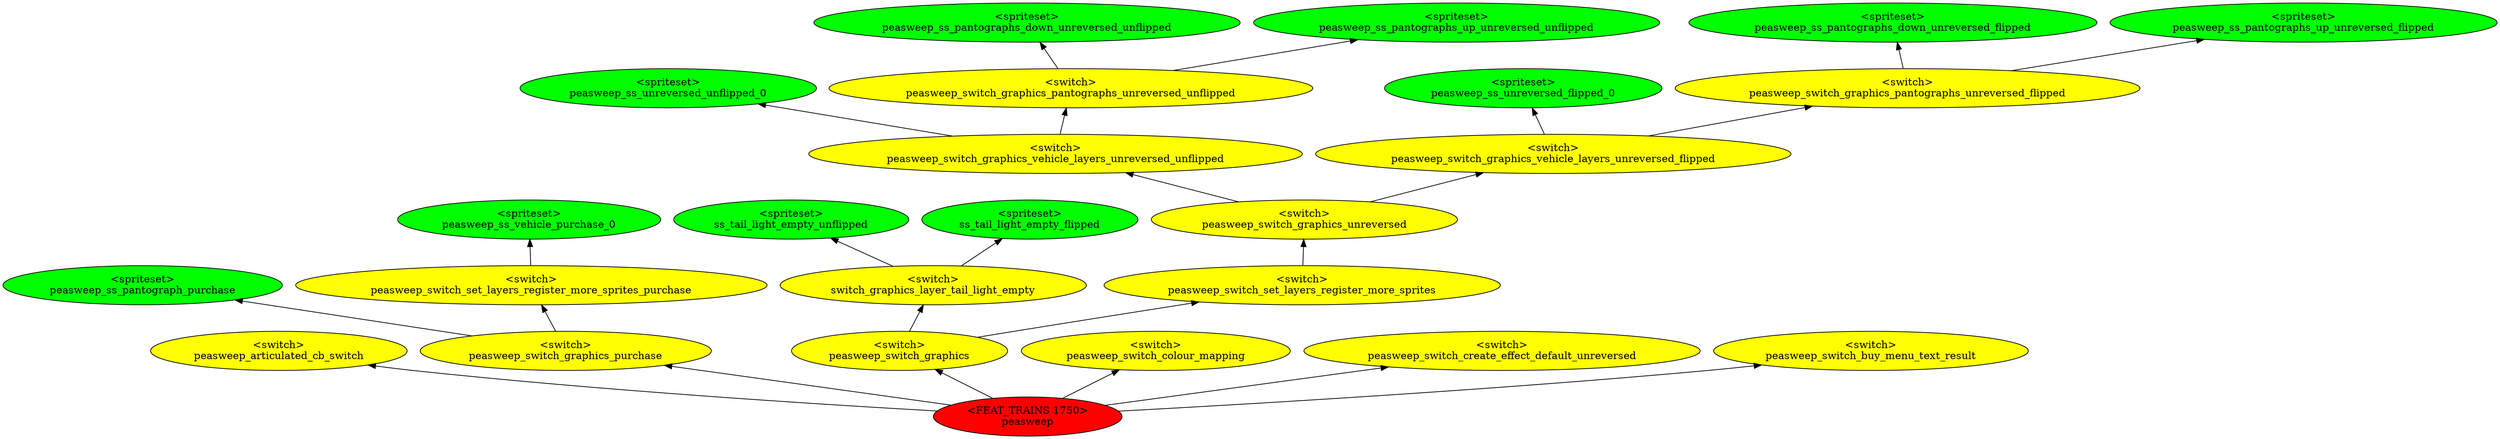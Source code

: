 digraph {
rankdir="BT"
ss_tail_light_empty_unflipped [fillcolor=green style="filled" label="<spriteset>\nss_tail_light_empty_unflipped"]
ss_tail_light_empty_flipped [fillcolor=green style="filled" label="<spriteset>\nss_tail_light_empty_flipped"]
switch_graphics_layer_tail_light_empty [fillcolor=yellow style="filled" label="<switch>\nswitch_graphics_layer_tail_light_empty"]
peasweep_articulated_cb_switch [fillcolor=yellow style="filled" label="<switch>\npeasweep_articulated_cb_switch"]
peasweep_ss_unreversed_unflipped_0 [fillcolor=green style="filled" label="<spriteset>\npeasweep_ss_unreversed_unflipped_0"]
peasweep_ss_pantographs_down_unreversed_unflipped [fillcolor=green style="filled" label="<spriteset>\npeasweep_ss_pantographs_down_unreversed_unflipped"]
peasweep_ss_pantographs_up_unreversed_unflipped [fillcolor=green style="filled" label="<spriteset>\npeasweep_ss_pantographs_up_unreversed_unflipped"]
peasweep_switch_graphics_pantographs_unreversed_unflipped [fillcolor=yellow style="filled" label="<switch>\npeasweep_switch_graphics_pantographs_unreversed_unflipped"]
peasweep_switch_graphics_vehicle_layers_unreversed_unflipped [fillcolor=yellow style="filled" label="<switch>\npeasweep_switch_graphics_vehicle_layers_unreversed_unflipped"]
peasweep_ss_unreversed_flipped_0 [fillcolor=green style="filled" label="<spriteset>\npeasweep_ss_unreversed_flipped_0"]
peasweep_ss_pantographs_down_unreversed_flipped [fillcolor=green style="filled" label="<spriteset>\npeasweep_ss_pantographs_down_unreversed_flipped"]
peasweep_ss_pantographs_up_unreversed_flipped [fillcolor=green style="filled" label="<spriteset>\npeasweep_ss_pantographs_up_unreversed_flipped"]
peasweep_switch_graphics_pantographs_unreversed_flipped [fillcolor=yellow style="filled" label="<switch>\npeasweep_switch_graphics_pantographs_unreversed_flipped"]
peasweep_switch_graphics_vehicle_layers_unreversed_flipped [fillcolor=yellow style="filled" label="<switch>\npeasweep_switch_graphics_vehicle_layers_unreversed_flipped"]
peasweep_switch_graphics_unreversed [fillcolor=yellow style="filled" label="<switch>\npeasweep_switch_graphics_unreversed"]
peasweep_ss_vehicle_purchase_0 [fillcolor=green style="filled" label="<spriteset>\npeasweep_ss_vehicle_purchase_0"]
peasweep_ss_pantograph_purchase [fillcolor=green style="filled" label="<spriteset>\npeasweep_ss_pantograph_purchase"]
peasweep_switch_set_layers_register_more_sprites_purchase [fillcolor=yellow style="filled" label="<switch>\npeasweep_switch_set_layers_register_more_sprites_purchase"]
peasweep_switch_graphics_purchase [fillcolor=yellow style="filled" label="<switch>\npeasweep_switch_graphics_purchase"]
peasweep_switch_set_layers_register_more_sprites [fillcolor=yellow style="filled" label="<switch>\npeasweep_switch_set_layers_register_more_sprites"]
peasweep_switch_graphics [fillcolor=yellow style="filled" label="<switch>\npeasweep_switch_graphics"]
peasweep_switch_colour_mapping [fillcolor=yellow style="filled" label="<switch>\npeasweep_switch_colour_mapping"]
peasweep_switch_create_effect_default_unreversed [fillcolor=yellow style="filled" label="<switch>\npeasweep_switch_create_effect_default_unreversed"]
peasweep_switch_buy_menu_text_result [fillcolor=yellow style="filled" label="<switch>\npeasweep_switch_buy_menu_text_result"]
peasweep [fillcolor=red style="filled" label="<FEAT_TRAINS 1750>\npeasweep"]
peasweep->peasweep_switch_graphics
peasweep_switch_graphics_vehicle_layers_unreversed_flipped->peasweep_switch_graphics_pantographs_unreversed_flipped
peasweep_switch_graphics->switch_graphics_layer_tail_light_empty
peasweep_switch_graphics_purchase->peasweep_ss_pantograph_purchase
peasweep_switch_set_layers_register_more_sprites_purchase->peasweep_ss_vehicle_purchase_0
switch_graphics_layer_tail_light_empty->ss_tail_light_empty_flipped
peasweep->peasweep_articulated_cb_switch
peasweep_switch_graphics_unreversed->peasweep_switch_graphics_vehicle_layers_unreversed_flipped
peasweep_switch_graphics_vehicle_layers_unreversed_flipped->peasweep_ss_unreversed_flipped_0
peasweep_switch_graphics_pantographs_unreversed_flipped->peasweep_ss_pantographs_down_unreversed_flipped
peasweep->peasweep_switch_create_effect_default_unreversed
peasweep_switch_graphics_pantographs_unreversed_unflipped->peasweep_ss_pantographs_down_unreversed_unflipped
peasweep_switch_set_layers_register_more_sprites->peasweep_switch_graphics_unreversed
peasweep->peasweep_switch_graphics_purchase
peasweep->peasweep_switch_colour_mapping
peasweep_switch_graphics_unreversed->peasweep_switch_graphics_vehicle_layers_unreversed_unflipped
switch_graphics_layer_tail_light_empty->ss_tail_light_empty_unflipped
peasweep_switch_graphics_vehicle_layers_unreversed_unflipped->peasweep_ss_unreversed_unflipped_0
peasweep->peasweep_switch_buy_menu_text_result
peasweep_switch_graphics_pantographs_unreversed_flipped->peasweep_ss_pantographs_up_unreversed_flipped
peasweep_switch_graphics_pantographs_unreversed_unflipped->peasweep_ss_pantographs_up_unreversed_unflipped
peasweep_switch_graphics->peasweep_switch_set_layers_register_more_sprites
peasweep_switch_graphics_purchase->peasweep_switch_set_layers_register_more_sprites_purchase
peasweep_switch_graphics_vehicle_layers_unreversed_unflipped->peasweep_switch_graphics_pantographs_unreversed_unflipped
}
